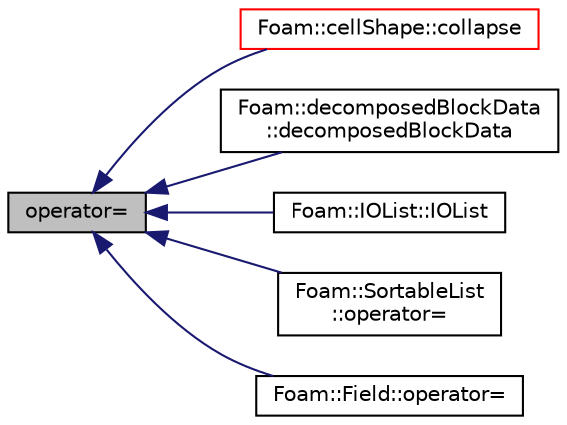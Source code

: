 digraph "operator="
{
  bgcolor="transparent";
  edge [fontname="Helvetica",fontsize="10",labelfontname="Helvetica",labelfontsize="10"];
  node [fontname="Helvetica",fontsize="10",shape=record];
  rankdir="LR";
  Node1 [label="operator=",height=0.2,width=0.4,color="black", fillcolor="grey75", style="filled" fontcolor="black"];
  Node1 -> Node2 [dir="back",color="midnightblue",fontsize="10",style="solid",fontname="Helvetica"];
  Node2 [label="Foam::cellShape::collapse",height=0.2,width=0.4,color="red",URL="$classFoam_1_1cellShape.html#a5883ecc0c5ecdb7129b2dfbee64e4828",tooltip="Collapse shape to correct one after removing duplicate vertices. "];
  Node1 -> Node3 [dir="back",color="midnightblue",fontsize="10",style="solid",fontname="Helvetica"];
  Node3 [label="Foam::decomposedBlockData\l::decomposedBlockData",height=0.2,width=0.4,color="black",URL="$classFoam_1_1decomposedBlockData.html#a2d493a550db49a966e20d4189b88ee4a",tooltip="Construct by transferring the List contents. "];
  Node1 -> Node4 [dir="back",color="midnightblue",fontsize="10",style="solid",fontname="Helvetica"];
  Node4 [label="Foam::IOList::IOList",height=0.2,width=0.4,color="black",URL="$classFoam_1_1IOList.html#aac86c6730eab0ab334c9f2a9f6ea984c",tooltip="Construct by transferring the List content. "];
  Node1 -> Node5 [dir="back",color="midnightblue",fontsize="10",style="solid",fontname="Helvetica"];
  Node5 [label="Foam::SortableList\l::operator=",height=0.2,width=0.4,color="black",URL="$classFoam_1_1SortableList.html#a5cb3385e7151c3d0e67a565c36502482",tooltip="Assignment operator. Takes linear time. "];
  Node1 -> Node6 [dir="back",color="midnightblue",fontsize="10",style="solid",fontname="Helvetica"];
  Node6 [label="Foam::Field::operator=",height=0.2,width=0.4,color="black",URL="$classFoam_1_1Field.html#a311afe5f4bd37f10614008d41f6eb90c"];
}
